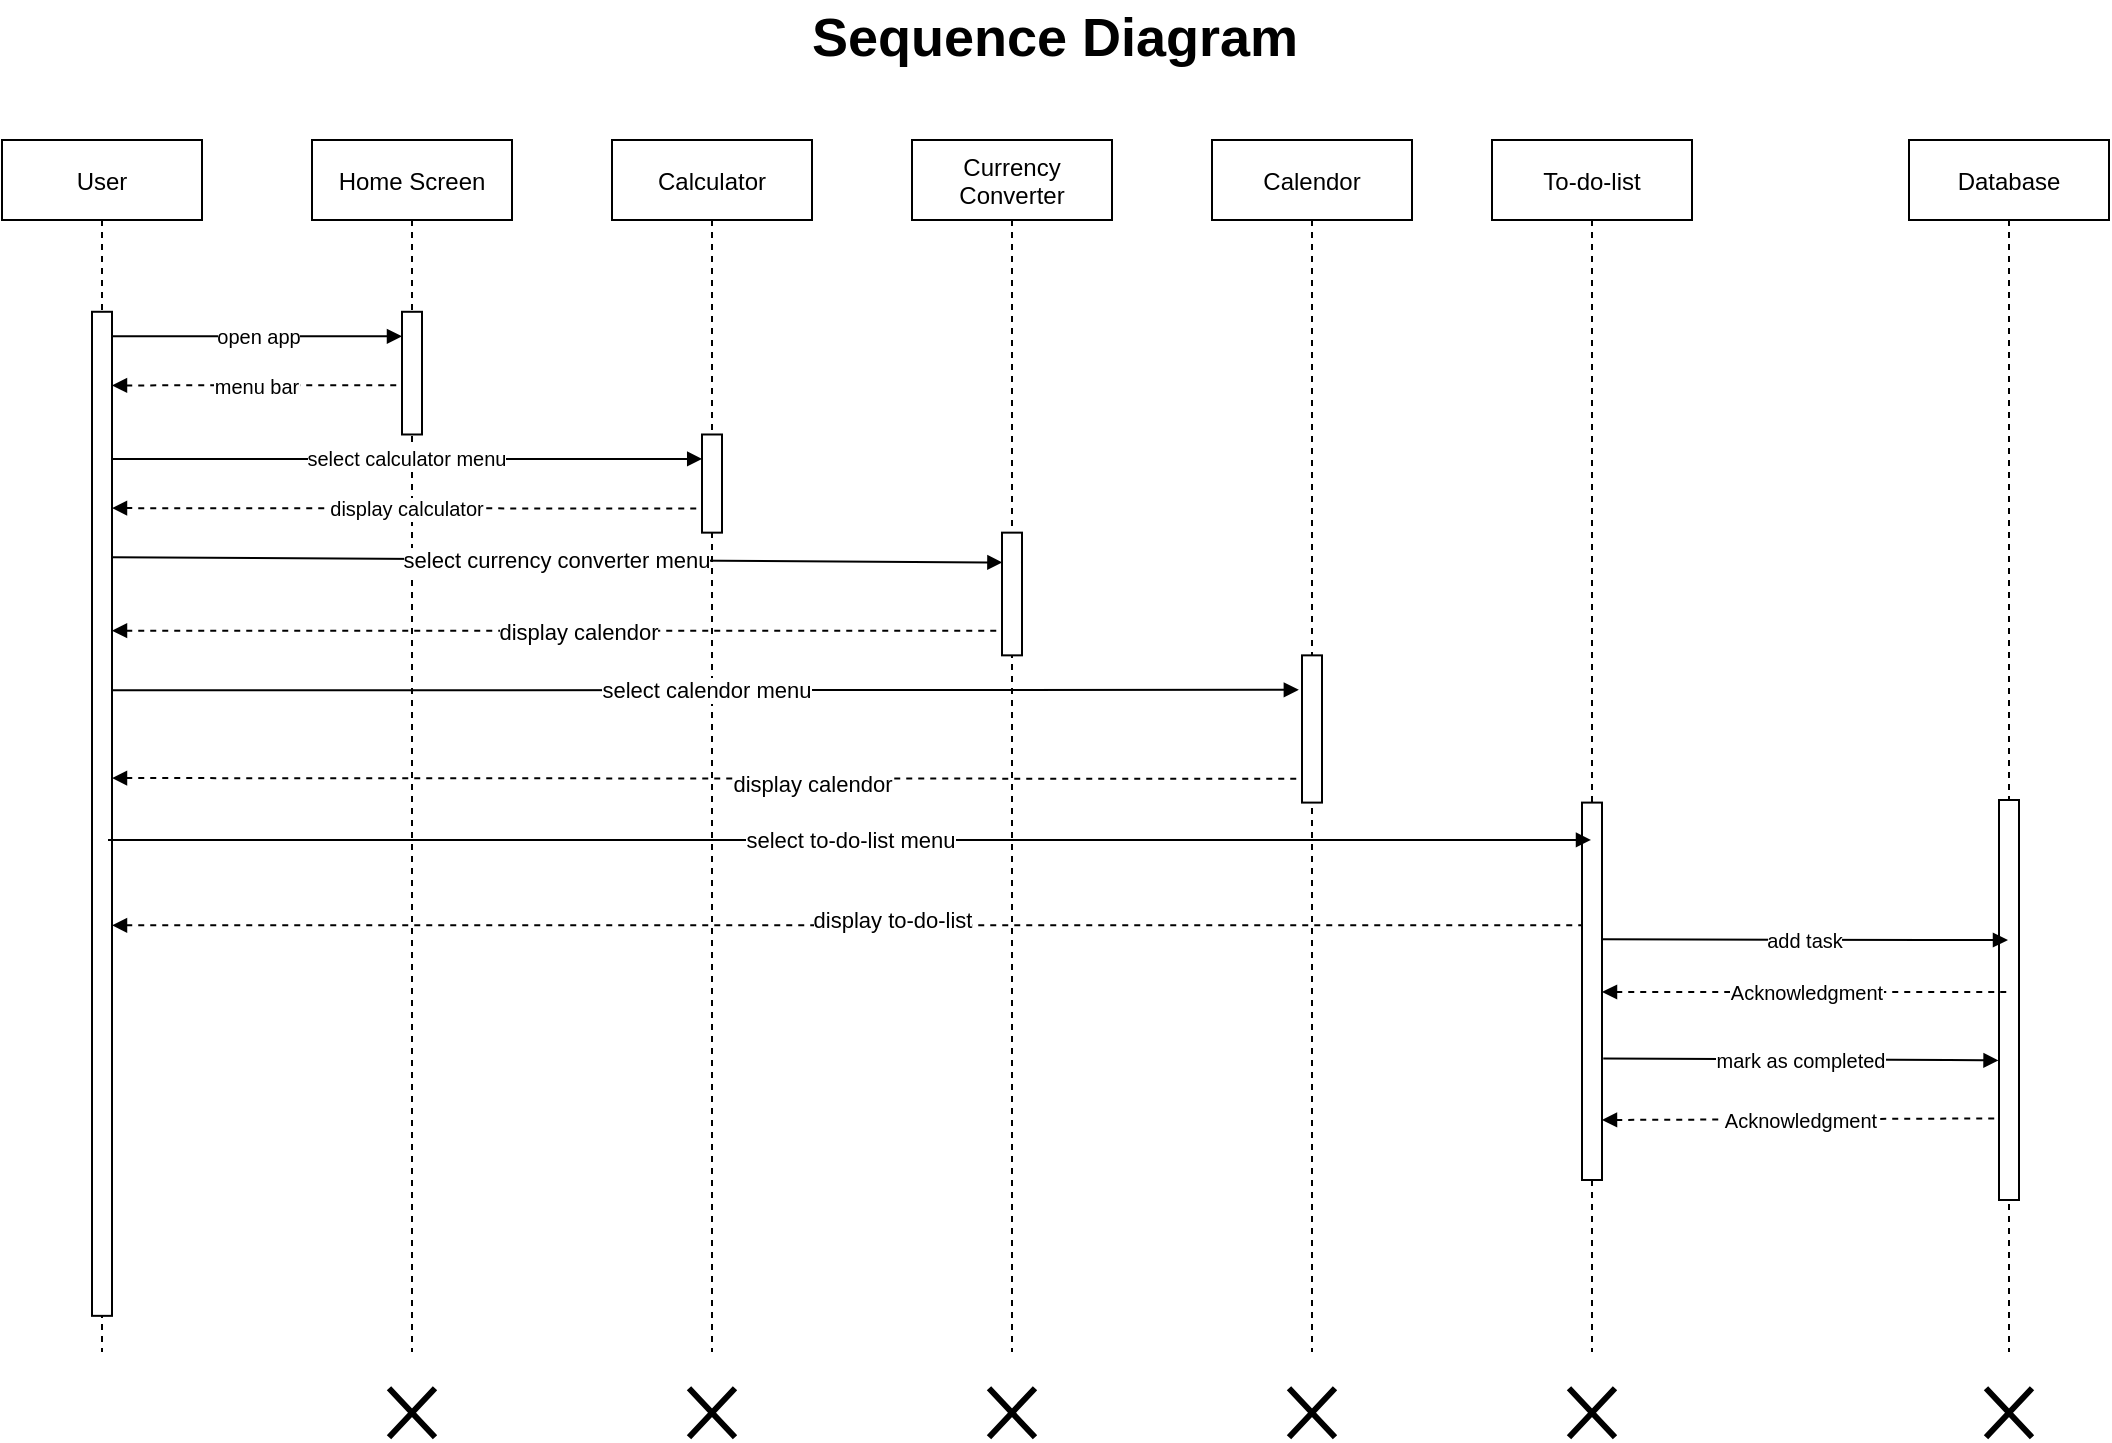<mxfile version="20.8.16" type="device"><diagram id="kgpKYQtTHZ0yAKxKKP6v" name="Page-1"><mxGraphModel dx="1480" dy="866" grid="1" gridSize="10" guides="1" tooltips="1" connect="1" arrows="1" fold="1" page="1" pageScale="1" pageWidth="1169" pageHeight="827" math="0" shadow="0"><root><mxCell id="0"/><mxCell id="1" parent="0"/><mxCell id="nSi2yGNO6n2Xvu2QYywI-2" value="" style="group" parent="1" vertex="1" connectable="0"><mxGeometry x="58" y="54.999" width="1053.5" height="717.649" as="geometry"/></mxCell><mxCell id="p9kovUa8sHWyjOpRZvxh-41" value="Sequence Diagram" style="text;html=1;strokeColor=none;fillColor=none;align=center;verticalAlign=middle;whiteSpace=wrap;rounded=0;fontSize=27;fontStyle=1;container=0;" parent="nSi2yGNO6n2Xvu2QYywI-2" vertex="1"><mxGeometry x="229" width="595" height="36.811" as="geometry"/></mxCell><mxCell id="nSi2yGNO6n2Xvu2QYywI-1" value="" style="group" parent="nSi2yGNO6n2Xvu2QYywI-2" vertex="1" connectable="0"><mxGeometry y="69.001" width="1053.5" height="648.648" as="geometry"/></mxCell><mxCell id="3nuBFxr9cyL0pnOWT2aG-1" value="User" style="shape=umlLifeline;perimeter=lifelinePerimeter;container=0;collapsible=0;recursiveResize=0;rounded=0;shadow=0;strokeWidth=1;" parent="nSi2yGNO6n2Xvu2QYywI-1" vertex="1"><mxGeometry width="100" height="606.018" as="geometry"/></mxCell><mxCell id="3nuBFxr9cyL0pnOWT2aG-5" value="Home Screen" style="shape=umlLifeline;perimeter=lifelinePerimeter;container=0;collapsible=0;recursiveResize=0;rounded=0;shadow=0;strokeWidth=1;" parent="nSi2yGNO6n2Xvu2QYywI-1" vertex="1"><mxGeometry x="155" width="100" height="606.018" as="geometry"/></mxCell><mxCell id="Khr7j5VVwdIpFSKAHtkD-1" value="Calculator" style="shape=umlLifeline;perimeter=lifelinePerimeter;container=0;collapsible=0;recursiveResize=0;rounded=0;shadow=0;strokeWidth=1;" parent="nSi2yGNO6n2Xvu2QYywI-1" vertex="1"><mxGeometry x="305" width="100" height="606.018" as="geometry"/></mxCell><mxCell id="p9kovUa8sHWyjOpRZvxh-2" value="Database" style="shape=umlLifeline;perimeter=lifelinePerimeter;container=0;collapsible=0;recursiveResize=0;rounded=0;shadow=0;strokeWidth=1;" parent="nSi2yGNO6n2Xvu2QYywI-1" vertex="1"><mxGeometry x="953.5" width="100" height="606.018" as="geometry"/></mxCell><mxCell id="p9kovUa8sHWyjOpRZvxh-4" value="Currency &#10;Converter" style="shape=umlLifeline;perimeter=lifelinePerimeter;container=0;collapsible=0;recursiveResize=0;rounded=0;shadow=0;strokeWidth=1;" parent="nSi2yGNO6n2Xvu2QYywI-1" vertex="1"><mxGeometry x="455" width="100" height="606.018" as="geometry"/></mxCell><mxCell id="p9kovUa8sHWyjOpRZvxh-10" value="&lt;span style=&quot;font-size: 10px;&quot;&gt;select calculator menu&lt;/span&gt;" style="endArrow=block;endSize=5;endFill=1;html=1;rounded=0;jumpSize=2;entryX=0.011;entryY=0.249;entryDx=0;entryDy=0;entryPerimeter=0;" parent="nSi2yGNO6n2Xvu2QYywI-1" target="Khr7j5VVwdIpFSKAHtkD-2" edge="1"><mxGeometry width="160" relative="1" as="geometry"><mxPoint x="55" y="159.515" as="sourcePoint"/><mxPoint x="355" y="159.515" as="targetPoint"/><mxPoint as="offset"/></mxGeometry></mxCell><mxCell id="p9kovUa8sHWyjOpRZvxh-13" value="&lt;font style=&quot;font-size: 10px;&quot;&gt;menu bar&lt;/font&gt;" style="endArrow=none;endSize=5;endFill=0;html=1;rounded=0;jumpSize=2;fontSize=5;startArrow=block;startFill=1;startSize=5;entryX=-0.062;entryY=0.598;entryDx=0;entryDy=0;entryPerimeter=0;dashed=1;" parent="nSi2yGNO6n2Xvu2QYywI-1" target="3nuBFxr9cyL0pnOWT2aG-6" edge="1"><mxGeometry width="160" relative="1" as="geometry"><mxPoint x="55" y="122.704" as="sourcePoint"/><mxPoint x="195" y="122.704" as="targetPoint"/><mxPoint as="offset"/></mxGeometry></mxCell><mxCell id="p9kovUa8sHWyjOpRZvxh-14" value="&lt;span style=&quot;font-size: 10px;&quot;&gt;display calculator&lt;/span&gt;" style="endArrow=none;endSize=5;endFill=0;html=1;rounded=0;jumpSize=2;fontSize=5;startArrow=block;startFill=1;startSize=5;entryX=-0.078;entryY=0.754;entryDx=0;entryDy=0;entryPerimeter=0;dashed=1;" parent="nSi2yGNO6n2Xvu2QYywI-1" target="Khr7j5VVwdIpFSKAHtkD-2" edge="1"><mxGeometry width="160" relative="1" as="geometry"><mxPoint x="55" y="184.056" as="sourcePoint"/><mxPoint x="355" y="184.056" as="targetPoint"/><mxPoint as="offset"/></mxGeometry></mxCell><mxCell id="p9kovUa8sHWyjOpRZvxh-28" value="To-do-list" style="shape=umlLifeline;perimeter=lifelinePerimeter;container=0;collapsible=0;recursiveResize=0;rounded=0;shadow=0;strokeWidth=1;" parent="nSi2yGNO6n2Xvu2QYywI-1" vertex="1"><mxGeometry x="745" width="100" height="606.018" as="geometry"/></mxCell><mxCell id="p9kovUa8sHWyjOpRZvxh-30" value="Calendor" style="shape=umlLifeline;perimeter=lifelinePerimeter;container=0;collapsible=0;recursiveResize=0;rounded=0;shadow=0;strokeWidth=1;" parent="nSi2yGNO6n2Xvu2QYywI-1" vertex="1"><mxGeometry x="605" width="100" height="606.018" as="geometry"/></mxCell><mxCell id="p9kovUa8sHWyjOpRZvxh-36" value="" style="endArrow=none;endSize=5;endFill=0;html=1;rounded=0;jumpSize=2;fontSize=5;startArrow=block;startFill=1;startSize=5;dashed=1;" parent="nSi2yGNO6n2Xvu2QYywI-1" target="p9kovUa8sHWyjOpRZvxh-28" edge="1"><mxGeometry width="160" relative="1" as="geometry"><mxPoint x="55" y="392.653" as="sourcePoint"/><mxPoint x="652.5" y="393.034" as="targetPoint"/><mxPoint as="offset"/></mxGeometry></mxCell><mxCell id="b4vSR-3GlEzWAXl_7WLO-4" value="display to-do-list" style="edgeLabel;html=1;align=center;verticalAlign=middle;resizable=0;points=[];container=0;" parent="p9kovUa8sHWyjOpRZvxh-36" vertex="1" connectable="0"><mxGeometry x="0.054" y="3" relative="1" as="geometry"><mxPoint as="offset"/></mxGeometry></mxCell><mxCell id="3nuBFxr9cyL0pnOWT2aG-2" value="" style="points=[];perimeter=orthogonalPerimeter;rounded=0;shadow=0;strokeWidth=1;container=0;" parent="nSi2yGNO6n2Xvu2QYywI-1" vertex="1"><mxGeometry x="45" y="85.892" width="10" height="502.036" as="geometry"/></mxCell><mxCell id="3nuBFxr9cyL0pnOWT2aG-6" value="" style="points=[];perimeter=orthogonalPerimeter;rounded=0;shadow=0;strokeWidth=1;container=0;" parent="nSi2yGNO6n2Xvu2QYywI-1" vertex="1"><mxGeometry x="200" y="85.893" width="10" height="61.352" as="geometry"/></mxCell><mxCell id="p9kovUa8sHWyjOpRZvxh-6" value="&lt;font style=&quot;font-size: 10px;&quot;&gt;open app&lt;/font&gt;" style="endArrow=block;endSize=5;endFill=1;html=1;rounded=0;jumpSize=2;" parent="nSi2yGNO6n2Xvu2QYywI-1" edge="1"><mxGeometry width="160" relative="1" as="geometry"><mxPoint x="55" y="98.163" as="sourcePoint"/><mxPoint x="200" y="98.163" as="targetPoint"/><mxPoint as="offset"/></mxGeometry></mxCell><mxCell id="p9kovUa8sHWyjOpRZvxh-17" value="select currency converter menu" style="endArrow=block;endSize=5;endFill=1;html=1;rounded=0;jumpSize=2;entryX=0.02;entryY=0.243;entryDx=0;entryDy=0;entryPerimeter=0;" parent="nSi2yGNO6n2Xvu2QYywI-1" target="p9kovUa8sHWyjOpRZvxh-5" edge="1"><mxGeometry width="160" relative="1" as="geometry"><mxPoint x="55" y="208.597" as="sourcePoint"/><mxPoint x="350.11" y="208.597" as="targetPoint"/><mxPoint as="offset"/></mxGeometry></mxCell><mxCell id="Khr7j5VVwdIpFSKAHtkD-2" value="" style="points=[];perimeter=orthogonalPerimeter;rounded=0;shadow=0;strokeWidth=1;container=0;" parent="nSi2yGNO6n2Xvu2QYywI-1" vertex="1"><mxGeometry x="350" y="147.245" width="10" height="49.082" as="geometry"/></mxCell><mxCell id="p9kovUa8sHWyjOpRZvxh-3" value="" style="points=[];perimeter=orthogonalPerimeter;rounded=0;shadow=0;strokeWidth=1;container=0;" parent="nSi2yGNO6n2Xvu2QYywI-1" vertex="1"><mxGeometry x="998.5" y="330" width="10" height="200" as="geometry"/></mxCell><mxCell id="p9kovUa8sHWyjOpRZvxh-5" value="" style="points=[];perimeter=orthogonalPerimeter;rounded=0;shadow=0;strokeWidth=1;container=0;" parent="nSi2yGNO6n2Xvu2QYywI-1" vertex="1"><mxGeometry x="500" y="196.327" width="10" height="61.352" as="geometry"/></mxCell><mxCell id="p9kovUa8sHWyjOpRZvxh-21" value="" style="endArrow=none;endSize=5;endFill=0;html=1;rounded=0;jumpSize=2;fontSize=5;startArrow=block;startFill=1;startSize=5;entryX=-0.003;entryY=0.799;entryDx=0;entryDy=0;entryPerimeter=0;dashed=1;" parent="nSi2yGNO6n2Xvu2QYywI-1" source="3nuBFxr9cyL0pnOWT2aG-2" target="p9kovUa8sHWyjOpRZvxh-5" edge="1"><mxGeometry width="160" relative="1" as="geometry"><mxPoint x="65" y="245.408" as="sourcePoint"/><mxPoint x="495" y="245.408" as="targetPoint"/><mxPoint as="offset"/></mxGeometry></mxCell><mxCell id="b4vSR-3GlEzWAXl_7WLO-1" value="display calendor" style="edgeLabel;html=1;align=center;verticalAlign=middle;resizable=0;points=[];container=0;" parent="p9kovUa8sHWyjOpRZvxh-21" vertex="1" connectable="0"><mxGeometry x="0.046" relative="1" as="geometry"><mxPoint as="offset"/></mxGeometry></mxCell><mxCell id="p9kovUa8sHWyjOpRZvxh-33" value="" style="endArrow=none;endSize=5;endFill=0;html=1;rounded=0;jumpSize=2;fontSize=5;startArrow=block;startFill=1;startSize=5;entryX=-0.003;entryY=0.799;entryDx=0;entryDy=0;entryPerimeter=0;dashed=1;" parent="nSi2yGNO6n2Xvu2QYywI-1" edge="1"><mxGeometry x="0.002" width="160" relative="1" as="geometry"><mxPoint x="55" y="319.031" as="sourcePoint"/><mxPoint x="650" y="319.411" as="targetPoint"/><mxPoint as="offset"/></mxGeometry></mxCell><mxCell id="b4vSR-3GlEzWAXl_7WLO-2" value="display calendor" style="edgeLabel;html=1;align=center;verticalAlign=middle;resizable=0;points=[];container=0;" parent="p9kovUa8sHWyjOpRZvxh-33" vertex="1" connectable="0"><mxGeometry x="0.174" y="-2" relative="1" as="geometry"><mxPoint as="offset"/></mxGeometry></mxCell><mxCell id="p9kovUa8sHWyjOpRZvxh-29" value="" style="points=[];perimeter=orthogonalPerimeter;rounded=0;shadow=0;strokeWidth=1;container=0;" parent="nSi2yGNO6n2Xvu2QYywI-1" vertex="1"><mxGeometry x="790" y="331.3" width="10" height="188.7" as="geometry"/></mxCell><mxCell id="p9kovUa8sHWyjOpRZvxh-31" value="" style="points=[];perimeter=orthogonalPerimeter;rounded=0;shadow=0;strokeWidth=1;container=0;" parent="nSi2yGNO6n2Xvu2QYywI-1" vertex="1"><mxGeometry x="650" y="257.679" width="10" height="73.622" as="geometry"/></mxCell><mxCell id="ziVx3dhP-D84dbd3S2Zg-4" value="&lt;font style=&quot;font-size: 10px;&quot;&gt;add task&lt;/font&gt;" style="endArrow=block;endSize=5;endFill=1;html=1;rounded=0;jumpSize=2;exitX=0.986;exitY=0.362;exitDx=0;exitDy=0;exitPerimeter=0;" parent="nSi2yGNO6n2Xvu2QYywI-1" source="p9kovUa8sHWyjOpRZvxh-29" target="p9kovUa8sHWyjOpRZvxh-2" edge="1"><mxGeometry x="-0.001" width="160" relative="1" as="geometry"><mxPoint x="803" y="400" as="sourcePoint"/><mxPoint x="1063" y="352.757" as="targetPoint"/><mxPoint as="offset"/><Array as="points"><mxPoint x="963" y="400"/></Array></mxGeometry></mxCell><mxCell id="p9kovUa8sHWyjOpRZvxh-35" value="select to-do-list menu" style="endArrow=block;endSize=5;endFill=1;html=1;rounded=0;jumpSize=2;exitX=0.8;exitY=0.526;exitDx=0;exitDy=0;exitPerimeter=0;" parent="nSi2yGNO6n2Xvu2QYywI-1" source="3nuBFxr9cyL0pnOWT2aG-2" target="p9kovUa8sHWyjOpRZvxh-28" edge="1"><mxGeometry width="160" relative="1" as="geometry"><mxPoint x="65.07" y="355.989" as="sourcePoint"/><mxPoint x="660.0" y="355.842" as="targetPoint"/><mxPoint as="offset"/></mxGeometry></mxCell><mxCell id="ziVx3dhP-D84dbd3S2Zg-5" value="&lt;font style=&quot;font-size: 10px;&quot;&gt;Acknowledgment&lt;/font&gt;" style="endArrow=none;endSize=7;endFill=0;html=1;rounded=0;jumpSize=2;startArrow=block;startFill=1;startSize=5;dashed=1;" parent="nSi2yGNO6n2Xvu2QYywI-1" source="p9kovUa8sHWyjOpRZvxh-29" target="p9kovUa8sHWyjOpRZvxh-2" edge="1"><mxGeometry width="160" relative="1" as="geometry"><mxPoint x="800" y="398.19" as="sourcePoint"/><mxPoint x="1229.86" y="397.985" as="targetPoint"/><mxPoint as="offset"/><Array as="points"><mxPoint x="953" y="426"/></Array></mxGeometry></mxCell><mxCell id="xyf3ejvrjAVXgrdl9L91-1" value="" style="shape=umlDestroy;whiteSpace=wrap;html=1;strokeWidth=3;container=0;" parent="nSi2yGNO6n2Xvu2QYywI-1" vertex="1"><mxGeometry x="193.5" y="624.107" width="23" height="24.541" as="geometry"/></mxCell><mxCell id="xyf3ejvrjAVXgrdl9L91-2" value="" style="shape=umlDestroy;whiteSpace=wrap;html=1;strokeWidth=3;container=0;" parent="nSi2yGNO6n2Xvu2QYywI-1" vertex="1"><mxGeometry x="343.5" y="624.107" width="23" height="24.541" as="geometry"/></mxCell><mxCell id="xyf3ejvrjAVXgrdl9L91-3" value="" style="shape=umlDestroy;whiteSpace=wrap;html=1;strokeWidth=3;container=0;" parent="nSi2yGNO6n2Xvu2QYywI-1" vertex="1"><mxGeometry x="493.5" y="624.107" width="23" height="24.541" as="geometry"/></mxCell><mxCell id="xyf3ejvrjAVXgrdl9L91-4" value="" style="shape=umlDestroy;whiteSpace=wrap;html=1;strokeWidth=3;container=0;" parent="nSi2yGNO6n2Xvu2QYywI-1" vertex="1"><mxGeometry x="643.5" y="624.107" width="23" height="24.541" as="geometry"/></mxCell><mxCell id="xyf3ejvrjAVXgrdl9L91-5" value="" style="shape=umlDestroy;whiteSpace=wrap;html=1;strokeWidth=3;container=0;" parent="nSi2yGNO6n2Xvu2QYywI-1" vertex="1"><mxGeometry x="783.5" y="624.107" width="23" height="24.541" as="geometry"/></mxCell><mxCell id="xyf3ejvrjAVXgrdl9L91-6" value="" style="shape=umlDestroy;whiteSpace=wrap;html=1;strokeWidth=3;container=0;" parent="nSi2yGNO6n2Xvu2QYywI-1" vertex="1"><mxGeometry x="992" y="624.107" width="23" height="24.541" as="geometry"/></mxCell><mxCell id="p9kovUa8sHWyjOpRZvxh-32" value="select calendor menu" style="endArrow=block;endSize=5;endFill=1;html=1;rounded=0;jumpSize=2;entryX=-0.157;entryY=0.234;entryDx=0;entryDy=0;entryPerimeter=0;exitX=1.01;exitY=0.377;exitDx=0;exitDy=0;exitPerimeter=0;" parent="nSi2yGNO6n2Xvu2QYywI-1" source="3nuBFxr9cyL0pnOWT2aG-2" target="p9kovUa8sHWyjOpRZvxh-31" edge="1"><mxGeometry width="160" relative="1" as="geometry"><mxPoint x="55" y="272.403" as="sourcePoint"/><mxPoint x="530.2" y="272.538" as="targetPoint"/><mxPoint as="offset"/></mxGeometry></mxCell><mxCell id="b4vSR-3GlEzWAXl_7WLO-6" value="&lt;font style=&quot;font-size: 10px;&quot;&gt;mark as completed&lt;/font&gt;" style="endArrow=block;endSize=5;endFill=1;html=1;rounded=0;jumpSize=2;exitX=1.063;exitY=0.678;exitDx=0;exitDy=0;exitPerimeter=0;entryX=-0.023;entryY=0.651;entryDx=0;entryDy=0;entryPerimeter=0;" parent="nSi2yGNO6n2Xvu2QYywI-1" source="p9kovUa8sHWyjOpRZvxh-29" target="p9kovUa8sHWyjOpRZvxh-3" edge="1"><mxGeometry x="-0.001" width="160" relative="1" as="geometry"><mxPoint x="800.0" y="450.0" as="sourcePoint"/><mxPoint x="993" y="460" as="targetPoint"/><mxPoint as="offset"/><Array as="points"><mxPoint x="973" y="460"/></Array></mxGeometry></mxCell><mxCell id="b4vSR-3GlEzWAXl_7WLO-7" value="&lt;font style=&quot;font-size: 10px;&quot;&gt;Acknowledgment&lt;/font&gt;" style="endArrow=none;endSize=7;endFill=0;html=1;rounded=0;jumpSize=2;startArrow=block;startFill=1;startSize=5;dashed=1;entryX=-0.039;entryY=0.796;entryDx=0;entryDy=0;entryPerimeter=0;" parent="nSi2yGNO6n2Xvu2QYywI-1" target="p9kovUa8sHWyjOpRZvxh-3" edge="1"><mxGeometry width="160" relative="1" as="geometry"><mxPoint x="800" y="489.999" as="sourcePoint"/><mxPoint x="993" y="490" as="targetPoint"/><mxPoint as="offset"/></mxGeometry></mxCell></root></mxGraphModel></diagram></mxfile>